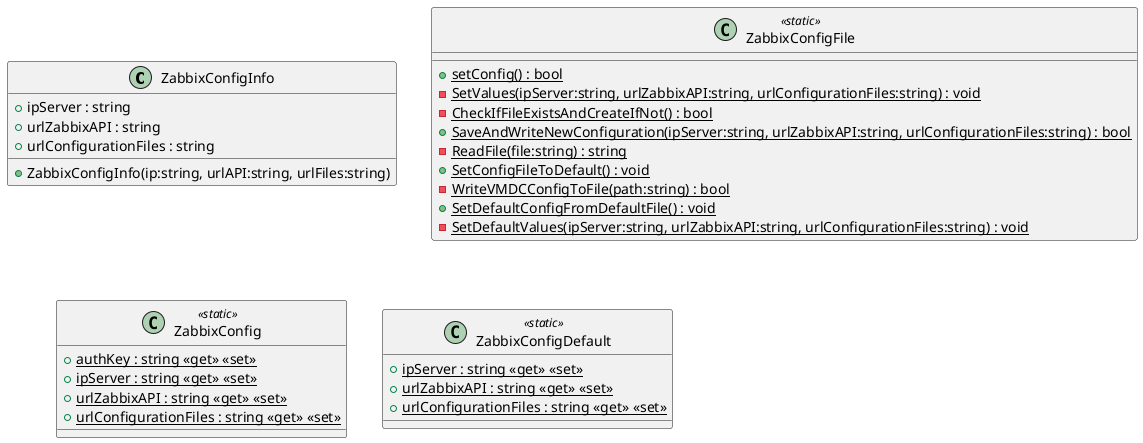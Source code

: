 @startuml
class ZabbixConfigInfo {
    + ZabbixConfigInfo(ip:string, urlAPI:string, urlFiles:string)
    + ipServer : string
    + urlZabbixAPI : string
    + urlConfigurationFiles : string
}
class ZabbixConfigFile <<static>> {
    + {static} setConfig() : bool
    - {static} SetValues(ipServer:string, urlZabbixAPI:string, urlConfigurationFiles:string) : void
    - {static} CheckIfFileExistsAndCreateIfNot() : bool
    + {static} SaveAndWriteNewConfiguration(ipServer:string, urlZabbixAPI:string, urlConfigurationFiles:string) : bool
    - {static} ReadFile(file:string) : string
    + {static} SetConfigFileToDefault() : void
    - {static} WriteVMDCConfigToFile(path:string) : bool
    + {static} SetDefaultConfigFromDefaultFile() : void
    - {static} SetDefaultValues(ipServer:string, urlZabbixAPI:string, urlConfigurationFiles:string) : void
}
class ZabbixConfig <<static>> {
    + {static} authKey : string <<get>> <<set>>
    + {static} ipServer : string <<get>> <<set>>
    + {static} urlZabbixAPI : string <<get>> <<set>>
    + {static} urlConfigurationFiles : string <<get>> <<set>>
}
class ZabbixConfigDefault <<static>> {
    + {static} ipServer : string <<get>> <<set>>
    + {static} urlZabbixAPI : string <<get>> <<set>>
    + {static} urlConfigurationFiles : string <<get>> <<set>>
}
@enduml
